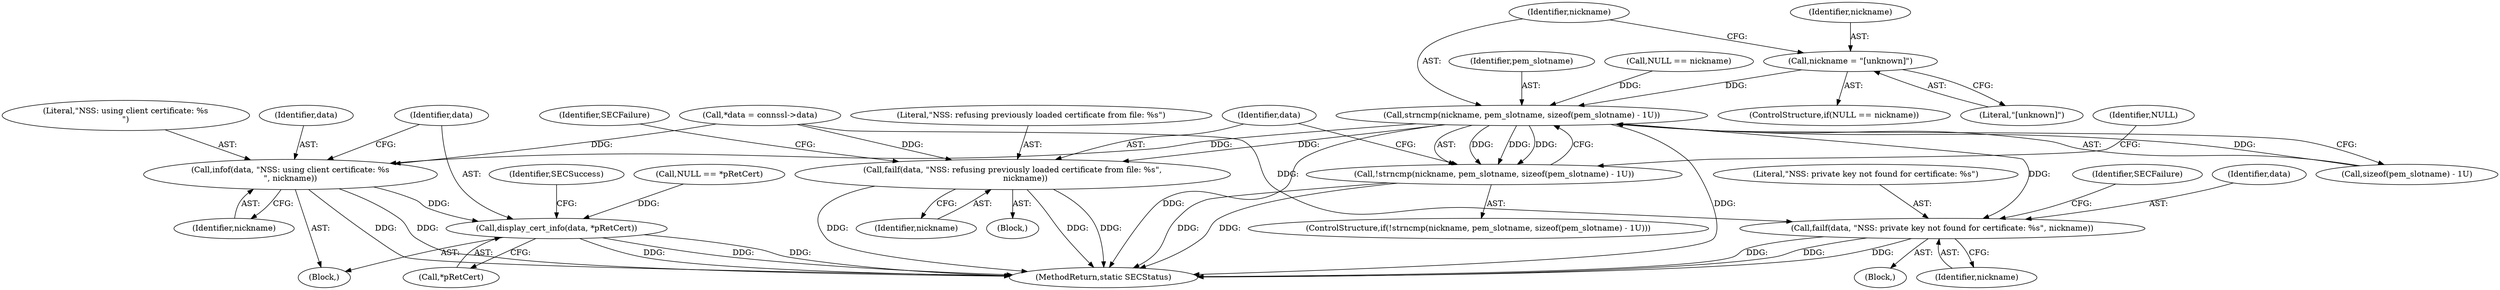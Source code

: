 digraph "0_curl_curl-7_50_2~32@pointer" {
"1000282" [label="(Call,nickname = \"[unknown]\")"];
"1000287" [label="(Call,strncmp(nickname, pem_slotname, sizeof(pem_slotname) - 1U))"];
"1000286" [label="(Call,!strncmp(nickname, pem_slotname, sizeof(pem_slotname) - 1U))"];
"1000295" [label="(Call,failf(data, \"NSS: refusing previously loaded certificate from file: %s\",\n          nickname))"];
"1000307" [label="(Call,failf(data, \"NSS: private key not found for certificate: %s\", nickname))"];
"1000313" [label="(Call,infof(data, \"NSS: using client certificate: %s\n\", nickname))"];
"1000317" [label="(Call,display_cert_info(data, *pRetCert))"];
"1000283" [label="(Identifier,nickname)"];
"1000294" [label="(Block,)"];
"1000288" [label="(Identifier,nickname)"];
"1000289" [label="(Identifier,pem_slotname)"];
"1000279" [label="(Call,NULL == nickname)"];
"1000285" [label="(ControlStructure,if(!strncmp(nickname, pem_slotname, sizeof(pem_slotname) - 1U)))"];
"1000313" [label="(Call,infof(data, \"NSS: using client certificate: %s\n\", nickname))"];
"1000309" [label="(Literal,\"NSS: private key not found for certificate: %s\")"];
"1000295" [label="(Call,failf(data, \"NSS: refusing previously loaded certificate from file: %s\",\n          nickname))"];
"1000286" [label="(Call,!strncmp(nickname, pem_slotname, sizeof(pem_slotname) - 1U))"];
"1000296" [label="(Identifier,data)"];
"1000314" [label="(Identifier,data)"];
"1000253" [label="(Call,NULL == *pRetCert)"];
"1000315" [label="(Literal,\"NSS: using client certificate: %s\n\")"];
"1000117" [label="(Call,*data = connssl->data)"];
"1000318" [label="(Identifier,data)"];
"1000290" [label="(Call,sizeof(pem_slotname) - 1U)"];
"1000323" [label="(MethodReturn,static SECStatus)"];
"1000284" [label="(Literal,\"[unknown]\")"];
"1000306" [label="(Block,)"];
"1000282" [label="(Call,nickname = \"[unknown]\")"];
"1000319" [label="(Call,*pRetCert)"];
"1000298" [label="(Identifier,nickname)"];
"1000297" [label="(Literal,\"NSS: refusing previously loaded certificate from file: %s\")"];
"1000312" [label="(Identifier,SECFailure)"];
"1000300" [label="(Identifier,SECFailure)"];
"1000287" [label="(Call,strncmp(nickname, pem_slotname, sizeof(pem_slotname) - 1U))"];
"1000303" [label="(Identifier,NULL)"];
"1000109" [label="(Block,)"];
"1000317" [label="(Call,display_cert_info(data, *pRetCert))"];
"1000308" [label="(Identifier,data)"];
"1000278" [label="(ControlStructure,if(NULL == nickname))"];
"1000307" [label="(Call,failf(data, \"NSS: private key not found for certificate: %s\", nickname))"];
"1000322" [label="(Identifier,SECSuccess)"];
"1000316" [label="(Identifier,nickname)"];
"1000310" [label="(Identifier,nickname)"];
"1000282" -> "1000278"  [label="AST: "];
"1000282" -> "1000284"  [label="CFG: "];
"1000283" -> "1000282"  [label="AST: "];
"1000284" -> "1000282"  [label="AST: "];
"1000288" -> "1000282"  [label="CFG: "];
"1000282" -> "1000287"  [label="DDG: "];
"1000287" -> "1000286"  [label="AST: "];
"1000287" -> "1000290"  [label="CFG: "];
"1000288" -> "1000287"  [label="AST: "];
"1000289" -> "1000287"  [label="AST: "];
"1000290" -> "1000287"  [label="AST: "];
"1000286" -> "1000287"  [label="CFG: "];
"1000287" -> "1000323"  [label="DDG: "];
"1000287" -> "1000323"  [label="DDG: "];
"1000287" -> "1000286"  [label="DDG: "];
"1000287" -> "1000286"  [label="DDG: "];
"1000287" -> "1000286"  [label="DDG: "];
"1000279" -> "1000287"  [label="DDG: "];
"1000290" -> "1000287"  [label="DDG: "];
"1000287" -> "1000295"  [label="DDG: "];
"1000287" -> "1000307"  [label="DDG: "];
"1000287" -> "1000313"  [label="DDG: "];
"1000286" -> "1000285"  [label="AST: "];
"1000296" -> "1000286"  [label="CFG: "];
"1000303" -> "1000286"  [label="CFG: "];
"1000286" -> "1000323"  [label="DDG: "];
"1000286" -> "1000323"  [label="DDG: "];
"1000295" -> "1000294"  [label="AST: "];
"1000295" -> "1000298"  [label="CFG: "];
"1000296" -> "1000295"  [label="AST: "];
"1000297" -> "1000295"  [label="AST: "];
"1000298" -> "1000295"  [label="AST: "];
"1000300" -> "1000295"  [label="CFG: "];
"1000295" -> "1000323"  [label="DDG: "];
"1000295" -> "1000323"  [label="DDG: "];
"1000295" -> "1000323"  [label="DDG: "];
"1000117" -> "1000295"  [label="DDG: "];
"1000307" -> "1000306"  [label="AST: "];
"1000307" -> "1000310"  [label="CFG: "];
"1000308" -> "1000307"  [label="AST: "];
"1000309" -> "1000307"  [label="AST: "];
"1000310" -> "1000307"  [label="AST: "];
"1000312" -> "1000307"  [label="CFG: "];
"1000307" -> "1000323"  [label="DDG: "];
"1000307" -> "1000323"  [label="DDG: "];
"1000307" -> "1000323"  [label="DDG: "];
"1000117" -> "1000307"  [label="DDG: "];
"1000313" -> "1000109"  [label="AST: "];
"1000313" -> "1000316"  [label="CFG: "];
"1000314" -> "1000313"  [label="AST: "];
"1000315" -> "1000313"  [label="AST: "];
"1000316" -> "1000313"  [label="AST: "];
"1000318" -> "1000313"  [label="CFG: "];
"1000313" -> "1000323"  [label="DDG: "];
"1000313" -> "1000323"  [label="DDG: "];
"1000117" -> "1000313"  [label="DDG: "];
"1000313" -> "1000317"  [label="DDG: "];
"1000317" -> "1000109"  [label="AST: "];
"1000317" -> "1000319"  [label="CFG: "];
"1000318" -> "1000317"  [label="AST: "];
"1000319" -> "1000317"  [label="AST: "];
"1000322" -> "1000317"  [label="CFG: "];
"1000317" -> "1000323"  [label="DDG: "];
"1000317" -> "1000323"  [label="DDG: "];
"1000317" -> "1000323"  [label="DDG: "];
"1000253" -> "1000317"  [label="DDG: "];
}
